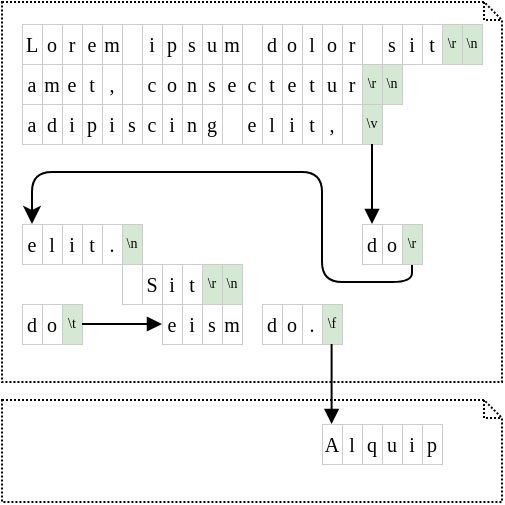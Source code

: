 <mxfile version="22.1.16" type="device">
  <diagram name="Page 1" id="Page-1">
    <mxGraphModel dx="1418" dy="940" grid="1" gridSize="10" guides="1" tooltips="1" connect="1" arrows="1" fold="1" page="1" pageScale="1" pageWidth="700" pageHeight="280" math="0" shadow="0">
      <root>
        <mxCell id="0" />
        <mxCell id="1" parent="0" />
        <mxCell id="PPOAraZDvmBpzZdARjmW-154" value="" style="shape=note;size=9;whiteSpace=wrap;html=1;fillColor=none;dashed=1;dashPattern=1 1;fontSize=10;fontFamily=Lucida Console;" parent="1" vertex="1">
          <mxGeometry x="230" y="10" width="250" height="190" as="geometry" />
        </mxCell>
        <mxCell id="PPOAraZDvmBpzZdARjmW-23" value="L" style="rounded=0;whiteSpace=wrap;html=1;gradientColor=none;fillColor=none;strokeColor=#CCCCCC;fontSize=10;fontFamily=Lucida Console;strokeWidth=0.5;" parent="1" vertex="1">
          <mxGeometry x="240" y="21" width="10" height="20" as="geometry" />
        </mxCell>
        <mxCell id="PPOAraZDvmBpzZdARjmW-24" value="o" style="rounded=0;whiteSpace=wrap;html=1;gradientColor=none;fillColor=none;strokeColor=#CCCCCC;fontSize=10;fontFamily=Lucida Console;strokeWidth=0.5;" parent="1" vertex="1">
          <mxGeometry x="250" y="21" width="10" height="20" as="geometry" />
        </mxCell>
        <mxCell id="PPOAraZDvmBpzZdARjmW-25" value="r" style="rounded=0;whiteSpace=wrap;html=1;gradientColor=none;fillColor=none;strokeColor=#CCCCCC;fontSize=10;fontFamily=Lucida Console;strokeWidth=0.5;" parent="1" vertex="1">
          <mxGeometry x="260" y="21" width="10" height="20" as="geometry" />
        </mxCell>
        <mxCell id="PPOAraZDvmBpzZdARjmW-26" value="e" style="rounded=0;whiteSpace=wrap;html=1;gradientColor=none;fillColor=none;strokeColor=#CCCCCC;fontSize=10;fontFamily=Lucida Console;strokeWidth=0.5;" parent="1" vertex="1">
          <mxGeometry x="270" y="21" width="10" height="20" as="geometry" />
        </mxCell>
        <mxCell id="PPOAraZDvmBpzZdARjmW-27" value="m" style="rounded=0;whiteSpace=wrap;html=1;gradientColor=none;fillColor=none;strokeColor=#CCCCCC;fontSize=10;fontFamily=Lucida Console;strokeWidth=0.5;" parent="1" vertex="1">
          <mxGeometry x="280" y="21" width="10" height="20" as="geometry" />
        </mxCell>
        <mxCell id="PPOAraZDvmBpzZdARjmW-28" value="&amp;nbsp;" style="rounded=0;whiteSpace=wrap;html=1;gradientColor=none;fillColor=none;strokeColor=#CCCCCC;fontSize=10;fontFamily=Lucida Console;strokeWidth=0.5;" parent="1" vertex="1">
          <mxGeometry x="290" y="21" width="10" height="20" as="geometry" />
        </mxCell>
        <mxCell id="PPOAraZDvmBpzZdARjmW-29" value="i" style="rounded=0;whiteSpace=wrap;html=1;gradientColor=none;fillColor=none;strokeColor=#CCCCCC;fontSize=10;fontFamily=Lucida Console;strokeWidth=0.5;" parent="1" vertex="1">
          <mxGeometry x="300" y="21" width="10" height="20" as="geometry" />
        </mxCell>
        <mxCell id="PPOAraZDvmBpzZdARjmW-30" value="p" style="rounded=0;whiteSpace=wrap;html=1;gradientColor=none;fillColor=none;strokeColor=#CCCCCC;fontSize=10;fontFamily=Lucida Console;strokeWidth=0.5;" parent="1" vertex="1">
          <mxGeometry x="310" y="21" width="10" height="20" as="geometry" />
        </mxCell>
        <mxCell id="PPOAraZDvmBpzZdARjmW-31" value="s" style="rounded=0;whiteSpace=wrap;html=1;gradientColor=none;fillColor=none;strokeColor=#CCCCCC;fontSize=10;fontFamily=Lucida Console;strokeWidth=0.5;" parent="1" vertex="1">
          <mxGeometry x="320" y="21" width="10" height="20" as="geometry" />
        </mxCell>
        <mxCell id="PPOAraZDvmBpzZdARjmW-32" value="u" style="rounded=0;whiteSpace=wrap;html=1;gradientColor=none;fillColor=none;strokeColor=#CCCCCC;fontSize=10;fontFamily=Lucida Console;strokeWidth=0.5;" parent="1" vertex="1">
          <mxGeometry x="330" y="21" width="10" height="20" as="geometry" />
        </mxCell>
        <mxCell id="PPOAraZDvmBpzZdARjmW-33" value="m" style="rounded=0;whiteSpace=wrap;html=1;gradientColor=none;fillColor=none;strokeColor=#CCCCCC;fontSize=10;fontFamily=Lucida Console;strokeWidth=0.5;" parent="1" vertex="1">
          <mxGeometry x="340" y="21" width="10" height="20" as="geometry" />
        </mxCell>
        <mxCell id="PPOAraZDvmBpzZdARjmW-34" value="&amp;nbsp;" style="rounded=0;whiteSpace=wrap;html=1;gradientColor=none;fillColor=none;strokeColor=#CCCCCC;fontSize=10;fontFamily=Lucida Console;strokeWidth=0.5;" parent="1" vertex="1">
          <mxGeometry x="350" y="21" width="10" height="20" as="geometry" />
        </mxCell>
        <mxCell id="PPOAraZDvmBpzZdARjmW-35" value="d" style="rounded=0;whiteSpace=wrap;html=1;gradientColor=none;fillColor=none;strokeColor=#CCCCCC;fontSize=10;fontFamily=Lucida Console;strokeWidth=0.5;" parent="1" vertex="1">
          <mxGeometry x="360" y="21" width="10" height="20" as="geometry" />
        </mxCell>
        <mxCell id="PPOAraZDvmBpzZdARjmW-36" value="o" style="rounded=0;whiteSpace=wrap;html=1;gradientColor=none;fillColor=none;strokeColor=#CCCCCC;fontSize=10;fontFamily=Lucida Console;strokeWidth=0.5;" parent="1" vertex="1">
          <mxGeometry x="370" y="21" width="10" height="20" as="geometry" />
        </mxCell>
        <mxCell id="PPOAraZDvmBpzZdARjmW-37" value="l" style="rounded=0;whiteSpace=wrap;html=1;gradientColor=none;fillColor=none;strokeColor=#CCCCCC;fontSize=10;fontFamily=Lucida Console;strokeWidth=0.5;" parent="1" vertex="1">
          <mxGeometry x="380" y="21" width="10" height="20" as="geometry" />
        </mxCell>
        <mxCell id="PPOAraZDvmBpzZdARjmW-38" value="o" style="rounded=0;whiteSpace=wrap;html=1;gradientColor=none;fillColor=none;strokeColor=#CCCCCC;fontSize=10;fontFamily=Lucida Console;strokeWidth=0.5;" parent="1" vertex="1">
          <mxGeometry x="390" y="21" width="10" height="20" as="geometry" />
        </mxCell>
        <mxCell id="PPOAraZDvmBpzZdARjmW-39" value="r" style="rounded=0;whiteSpace=wrap;html=1;gradientColor=none;fillColor=none;strokeColor=#CCCCCC;fontSize=10;fontFamily=Lucida Console;strokeWidth=0.5;" parent="1" vertex="1">
          <mxGeometry x="400" y="21" width="10" height="20" as="geometry" />
        </mxCell>
        <mxCell id="PPOAraZDvmBpzZdARjmW-40" value="&amp;nbsp;" style="rounded=0;whiteSpace=wrap;html=1;gradientColor=none;fillColor=none;strokeColor=#CCCCCC;fontSize=10;fontFamily=Lucida Console;strokeWidth=0.5;" parent="1" vertex="1">
          <mxGeometry x="410" y="21" width="10" height="20" as="geometry" />
        </mxCell>
        <mxCell id="PPOAraZDvmBpzZdARjmW-41" value="s" style="rounded=0;whiteSpace=wrap;html=1;gradientColor=none;fillColor=none;strokeColor=#CCCCCC;fontSize=10;fontFamily=Lucida Console;strokeWidth=0.5;" parent="1" vertex="1">
          <mxGeometry x="420" y="21" width="10" height="20" as="geometry" />
        </mxCell>
        <mxCell id="PPOAraZDvmBpzZdARjmW-42" value="i" style="rounded=0;whiteSpace=wrap;html=1;gradientColor=none;fillColor=none;strokeColor=#CCCCCC;fontSize=10;fontFamily=Lucida Console;strokeWidth=0.5;" parent="1" vertex="1">
          <mxGeometry x="430" y="21" width="10" height="20" as="geometry" />
        </mxCell>
        <mxCell id="PPOAraZDvmBpzZdARjmW-43" value="t" style="rounded=0;whiteSpace=wrap;html=1;gradientColor=none;fillColor=none;strokeColor=#CCCCCC;fontSize=10;fontFamily=Lucida Console;strokeWidth=0.5;" parent="1" vertex="1">
          <mxGeometry x="440" y="21" width="10" height="20" as="geometry" />
        </mxCell>
        <mxCell id="PPOAraZDvmBpzZdARjmW-44" value="\r" style="rounded=0;whiteSpace=wrap;html=1;fillColor=#d5e8d4;strokeColor=#CCCCCC;fontSize=7;fontFamily=Lucida Console;strokeWidth=0.5;" parent="1" vertex="1">
          <mxGeometry x="450" y="21" width="10" height="20" as="geometry" />
        </mxCell>
        <mxCell id="PPOAraZDvmBpzZdARjmW-53" value="a" style="rounded=0;whiteSpace=wrap;html=1;gradientColor=none;fillColor=none;strokeColor=#CCCCCC;fontSize=10;fontFamily=Lucida Console;strokeWidth=0.5;" parent="1" vertex="1">
          <mxGeometry x="240" y="41" width="10" height="20" as="geometry" />
        </mxCell>
        <mxCell id="PPOAraZDvmBpzZdARjmW-54" value="m" style="rounded=0;whiteSpace=wrap;html=1;gradientColor=none;fillColor=none;strokeColor=#CCCCCC;fontSize=10;fontFamily=Lucida Console;strokeWidth=0.5;" parent="1" vertex="1">
          <mxGeometry x="250" y="41" width="10" height="20" as="geometry" />
        </mxCell>
        <mxCell id="PPOAraZDvmBpzZdARjmW-55" value="e" style="rounded=0;whiteSpace=wrap;html=1;gradientColor=none;fillColor=none;strokeColor=#CCCCCC;fontSize=10;fontFamily=Lucida Console;strokeWidth=0.5;" parent="1" vertex="1">
          <mxGeometry x="260" y="41" width="10" height="20" as="geometry" />
        </mxCell>
        <mxCell id="PPOAraZDvmBpzZdARjmW-56" value="t" style="rounded=0;whiteSpace=wrap;html=1;gradientColor=none;fillColor=none;strokeColor=#CCCCCC;fontSize=10;fontFamily=Lucida Console;strokeWidth=0.5;" parent="1" vertex="1">
          <mxGeometry x="270" y="41" width="10" height="20" as="geometry" />
        </mxCell>
        <mxCell id="PPOAraZDvmBpzZdARjmW-57" value="," style="rounded=0;whiteSpace=wrap;html=1;gradientColor=none;fillColor=none;strokeColor=#CCCCCC;fontSize=10;fontFamily=Lucida Console;strokeWidth=0.5;" parent="1" vertex="1">
          <mxGeometry x="280" y="41" width="10" height="20" as="geometry" />
        </mxCell>
        <mxCell id="PPOAraZDvmBpzZdARjmW-58" value="&amp;nbsp;" style="rounded=0;whiteSpace=wrap;html=1;gradientColor=none;fillColor=none;strokeColor=#CCCCCC;fontSize=10;fontFamily=Lucida Console;strokeWidth=0.5;" parent="1" vertex="1">
          <mxGeometry x="290" y="41" width="10" height="20" as="geometry" />
        </mxCell>
        <mxCell id="PPOAraZDvmBpzZdARjmW-59" value="c" style="rounded=0;whiteSpace=wrap;html=1;gradientColor=none;fillColor=none;strokeColor=#CCCCCC;fontSize=10;fontFamily=Lucida Console;strokeWidth=0.5;" parent="1" vertex="1">
          <mxGeometry x="300" y="41" width="10" height="20" as="geometry" />
        </mxCell>
        <mxCell id="PPOAraZDvmBpzZdARjmW-60" value="o" style="rounded=0;whiteSpace=wrap;html=1;gradientColor=none;fillColor=none;strokeColor=#CCCCCC;fontSize=10;fontFamily=Lucida Console;strokeWidth=0.5;" parent="1" vertex="1">
          <mxGeometry x="310" y="41" width="10" height="20" as="geometry" />
        </mxCell>
        <mxCell id="PPOAraZDvmBpzZdARjmW-61" value="n" style="rounded=0;whiteSpace=wrap;html=1;gradientColor=none;fillColor=none;strokeColor=#CCCCCC;fontSize=10;fontFamily=Lucida Console;strokeWidth=0.5;" parent="1" vertex="1">
          <mxGeometry x="320" y="41" width="10" height="20" as="geometry" />
        </mxCell>
        <mxCell id="PPOAraZDvmBpzZdARjmW-62" value="s" style="rounded=0;whiteSpace=wrap;html=1;gradientColor=none;fillColor=none;strokeColor=#CCCCCC;fontSize=10;fontFamily=Lucida Console;strokeWidth=0.5;" parent="1" vertex="1">
          <mxGeometry x="330" y="41" width="10" height="20" as="geometry" />
        </mxCell>
        <mxCell id="PPOAraZDvmBpzZdARjmW-63" value="e" style="rounded=0;whiteSpace=wrap;html=1;gradientColor=none;fillColor=none;strokeColor=#CCCCCC;fontSize=10;fontFamily=Lucida Console;strokeWidth=0.5;" parent="1" vertex="1">
          <mxGeometry x="340" y="41" width="10" height="20" as="geometry" />
        </mxCell>
        <mxCell id="PPOAraZDvmBpzZdARjmW-64" value="c" style="rounded=0;whiteSpace=wrap;html=1;gradientColor=none;fillColor=none;strokeColor=#CCCCCC;fontSize=10;fontFamily=Lucida Console;strokeWidth=0.5;" parent="1" vertex="1">
          <mxGeometry x="350" y="41" width="10" height="20" as="geometry" />
        </mxCell>
        <mxCell id="PPOAraZDvmBpzZdARjmW-65" value="t" style="rounded=0;whiteSpace=wrap;html=1;gradientColor=none;fillColor=none;strokeColor=#CCCCCC;fontSize=10;fontFamily=Lucida Console;strokeWidth=0.5;" parent="1" vertex="1">
          <mxGeometry x="360" y="41" width="10" height="20" as="geometry" />
        </mxCell>
        <mxCell id="PPOAraZDvmBpzZdARjmW-66" value="e" style="rounded=0;whiteSpace=wrap;html=1;gradientColor=none;fillColor=none;strokeColor=#CCCCCC;fontSize=10;fontFamily=Lucida Console;strokeWidth=0.5;" parent="1" vertex="1">
          <mxGeometry x="370" y="41" width="10" height="20" as="geometry" />
        </mxCell>
        <mxCell id="PPOAraZDvmBpzZdARjmW-67" value="t" style="rounded=0;whiteSpace=wrap;html=1;gradientColor=none;fillColor=none;strokeColor=#CCCCCC;fontSize=10;fontFamily=Lucida Console;strokeWidth=0.5;" parent="1" vertex="1">
          <mxGeometry x="380" y="41" width="10" height="20" as="geometry" />
        </mxCell>
        <mxCell id="PPOAraZDvmBpzZdARjmW-68" value="u" style="rounded=0;whiteSpace=wrap;html=1;gradientColor=none;fillColor=none;strokeColor=#CCCCCC;fontSize=10;fontFamily=Lucida Console;strokeWidth=0.5;" parent="1" vertex="1">
          <mxGeometry x="390" y="41" width="10" height="20" as="geometry" />
        </mxCell>
        <mxCell id="PPOAraZDvmBpzZdARjmW-69" value="r" style="rounded=0;whiteSpace=wrap;html=1;gradientColor=none;fillColor=none;strokeColor=#CCCCCC;fontSize=10;fontFamily=Lucida Console;strokeWidth=0.5;" parent="1" vertex="1">
          <mxGeometry x="400" y="41" width="10" height="20" as="geometry" />
        </mxCell>
        <mxCell id="PPOAraZDvmBpzZdARjmW-75" value="\r" style="rounded=0;whiteSpace=wrap;html=1;fillColor=#d5e8d4;strokeColor=#CCCCCC;fontSize=7;fontFamily=Lucida Console;strokeWidth=0.5;" parent="1" vertex="1">
          <mxGeometry x="410" y="41" width="10" height="20" as="geometry" />
        </mxCell>
        <mxCell id="PPOAraZDvmBpzZdARjmW-76" value="a" style="rounded=0;whiteSpace=wrap;html=1;gradientColor=none;fillColor=none;strokeColor=#CCCCCC;fontSize=10;fontFamily=Lucida Console;strokeWidth=0.5;" parent="1" vertex="1">
          <mxGeometry x="240" y="61" width="10" height="20" as="geometry" />
        </mxCell>
        <mxCell id="PPOAraZDvmBpzZdARjmW-77" value="d" style="rounded=0;whiteSpace=wrap;html=1;gradientColor=none;fillColor=none;strokeColor=#CCCCCC;fontSize=10;fontFamily=Lucida Console;strokeWidth=0.5;" parent="1" vertex="1">
          <mxGeometry x="250" y="61" width="10" height="20" as="geometry" />
        </mxCell>
        <mxCell id="PPOAraZDvmBpzZdARjmW-78" value="i" style="rounded=0;whiteSpace=wrap;html=1;gradientColor=none;fillColor=none;strokeColor=#CCCCCC;fontSize=10;fontFamily=Lucida Console;strokeWidth=0.5;" parent="1" vertex="1">
          <mxGeometry x="260" y="61" width="10" height="20" as="geometry" />
        </mxCell>
        <mxCell id="PPOAraZDvmBpzZdARjmW-79" value="p" style="rounded=0;whiteSpace=wrap;html=1;gradientColor=none;fillColor=none;strokeColor=#CCCCCC;fontSize=10;fontFamily=Lucida Console;strokeWidth=0.5;" parent="1" vertex="1">
          <mxGeometry x="270" y="61" width="10" height="20" as="geometry" />
        </mxCell>
        <mxCell id="PPOAraZDvmBpzZdARjmW-80" value="i" style="rounded=0;whiteSpace=wrap;html=1;gradientColor=none;fillColor=none;strokeColor=#CCCCCC;fontSize=10;fontFamily=Lucida Console;strokeWidth=0.5;" parent="1" vertex="1">
          <mxGeometry x="280" y="61" width="10" height="20" as="geometry" />
        </mxCell>
        <mxCell id="PPOAraZDvmBpzZdARjmW-81" value="s" style="rounded=0;whiteSpace=wrap;html=1;gradientColor=none;fillColor=none;strokeColor=#CCCCCC;fontSize=10;fontFamily=Lucida Console;strokeWidth=0.5;" parent="1" vertex="1">
          <mxGeometry x="290" y="61" width="10" height="20" as="geometry" />
        </mxCell>
        <mxCell id="PPOAraZDvmBpzZdARjmW-82" value="c" style="rounded=0;whiteSpace=wrap;html=1;gradientColor=none;fillColor=none;strokeColor=#CCCCCC;fontSize=10;fontFamily=Lucida Console;strokeWidth=0.5;" parent="1" vertex="1">
          <mxGeometry x="300" y="61" width="10" height="20" as="geometry" />
        </mxCell>
        <mxCell id="PPOAraZDvmBpzZdARjmW-83" value="i" style="rounded=0;whiteSpace=wrap;html=1;gradientColor=none;fillColor=none;strokeColor=#CCCCCC;fontSize=10;fontFamily=Lucida Console;strokeWidth=0.5;" parent="1" vertex="1">
          <mxGeometry x="310" y="61" width="10" height="20" as="geometry" />
        </mxCell>
        <mxCell id="PPOAraZDvmBpzZdARjmW-84" value="n" style="rounded=0;whiteSpace=wrap;html=1;gradientColor=none;fillColor=none;strokeColor=#CCCCCC;fontSize=10;fontFamily=Lucida Console;strokeWidth=0.5;" parent="1" vertex="1">
          <mxGeometry x="320" y="61" width="10" height="20" as="geometry" />
        </mxCell>
        <mxCell id="PPOAraZDvmBpzZdARjmW-85" value="g" style="rounded=0;whiteSpace=wrap;html=1;gradientColor=none;fillColor=none;strokeColor=#CCCCCC;fontSize=10;fontFamily=Lucida Console;strokeWidth=0.5;" parent="1" vertex="1">
          <mxGeometry x="330" y="61" width="10" height="20" as="geometry" />
        </mxCell>
        <mxCell id="PPOAraZDvmBpzZdARjmW-86" value="&amp;nbsp;" style="rounded=0;whiteSpace=wrap;html=1;gradientColor=none;fillColor=none;strokeColor=#CCCCCC;fontSize=10;fontFamily=Lucida Console;strokeWidth=0.5;" parent="1" vertex="1">
          <mxGeometry x="340" y="61" width="10" height="20" as="geometry" />
        </mxCell>
        <mxCell id="PPOAraZDvmBpzZdARjmW-87" value="e" style="rounded=0;whiteSpace=wrap;html=1;gradientColor=none;fillColor=none;strokeColor=#CCCCCC;fontSize=10;fontFamily=Lucida Console;strokeWidth=0.5;" parent="1" vertex="1">
          <mxGeometry x="350" y="61" width="10" height="20" as="geometry" />
        </mxCell>
        <mxCell id="PPOAraZDvmBpzZdARjmW-88" value="l" style="rounded=0;whiteSpace=wrap;html=1;gradientColor=none;fillColor=none;strokeColor=#CCCCCC;fontSize=10;fontFamily=Lucida Console;strokeWidth=0.5;" parent="1" vertex="1">
          <mxGeometry x="360" y="61" width="10" height="20" as="geometry" />
        </mxCell>
        <mxCell id="PPOAraZDvmBpzZdARjmW-89" value="i" style="rounded=0;whiteSpace=wrap;html=1;gradientColor=none;fillColor=none;strokeColor=#CCCCCC;fontSize=10;fontFamily=Lucida Console;strokeWidth=0.5;" parent="1" vertex="1">
          <mxGeometry x="370" y="61" width="10" height="20" as="geometry" />
        </mxCell>
        <mxCell id="PPOAraZDvmBpzZdARjmW-90" value="t" style="rounded=0;whiteSpace=wrap;html=1;gradientColor=none;fillColor=none;strokeColor=#CCCCCC;fontSize=10;fontFamily=Lucida Console;strokeWidth=0.5;" parent="1" vertex="1">
          <mxGeometry x="380" y="61" width="10" height="20" as="geometry" />
        </mxCell>
        <mxCell id="PPOAraZDvmBpzZdARjmW-91" value="," style="rounded=0;whiteSpace=wrap;html=1;gradientColor=none;fillColor=none;strokeColor=#CCCCCC;fontSize=10;fontFamily=Lucida Console;strokeWidth=0.5;" parent="1" vertex="1">
          <mxGeometry x="390" y="61" width="10" height="20" as="geometry" />
        </mxCell>
        <mxCell id="PPOAraZDvmBpzZdARjmW-93" value="\v" style="rounded=0;whiteSpace=wrap;html=1;fillColor=#d5e8d4;strokeColor=#CCCCCC;fontSize=7;fontFamily=Lucida Console;strokeWidth=0.5;" parent="1" vertex="1">
          <mxGeometry x="410" y="61" width="10" height="20" as="geometry" />
        </mxCell>
        <UserObject label="" tags="Background" id="PPOAraZDvmBpzZdARjmW-94">
          <mxCell style="vsdxID=21;edgeStyle=none;startArrow=none;endArrow=block;startSize=5;endSize=5;strokeColor=#000000;spacingTop=0;spacingBottom=0;spacingLeft=0;spacingRight=0;verticalAlign=middle;html=1;labelBackgroundColor=#ffffff;rounded=0;exitX=0.5;exitY=1;exitDx=0;exitDy=0;fontSize=10;fontFamily=Lucida Console;" parent="1" source="PPOAraZDvmBpzZdARjmW-93" target="PPOAraZDvmBpzZdARjmW-111" edge="1">
            <mxGeometry relative="1" as="geometry">
              <Array as="points" />
              <mxPoint x="414.8" y="90" as="sourcePoint" />
              <mxPoint x="415" y="111" as="targetPoint" />
            </mxGeometry>
          </mxCell>
        </UserObject>
        <mxCell id="PPOAraZDvmBpzZdARjmW-111" value="d" style="rounded=0;whiteSpace=wrap;html=1;gradientColor=none;fillColor=none;strokeColor=#CCCCCC;fontSize=10;fontFamily=Lucida Console;strokeWidth=0.5;" parent="1" vertex="1">
          <mxGeometry x="410" y="121" width="10" height="20" as="geometry" />
        </mxCell>
        <mxCell id="PPOAraZDvmBpzZdARjmW-112" value="o" style="rounded=0;whiteSpace=wrap;html=1;gradientColor=none;fillColor=none;strokeColor=#CCCCCC;fontSize=10;fontFamily=Lucida Console;strokeWidth=0.5;" parent="1" vertex="1">
          <mxGeometry x="420" y="121" width="10" height="20" as="geometry" />
        </mxCell>
        <mxCell id="PPOAraZDvmBpzZdARjmW-124" style="edgeStyle=orthogonalEdgeStyle;rounded=1;orthogonalLoop=1;jettySize=auto;html=1;exitX=0.5;exitY=1;exitDx=0;exitDy=0;entryX=0.5;entryY=0;entryDx=0;entryDy=0;fontSize=10;fontFamily=Lucida Console;" parent="1" source="PPOAraZDvmBpzZdARjmW-116" target="PPOAraZDvmBpzZdARjmW-120" edge="1">
          <mxGeometry relative="1" as="geometry">
            <Array as="points">
              <mxPoint x="435" y="150" />
              <mxPoint x="390" y="150" />
              <mxPoint x="390" y="95" />
              <mxPoint x="245" y="95" />
            </Array>
          </mxGeometry>
        </mxCell>
        <mxCell id="PPOAraZDvmBpzZdARjmW-116" value="\r" style="rounded=0;whiteSpace=wrap;html=1;fillColor=#d5e8d4;strokeColor=#CCCCCC;fontSize=7;fontFamily=Lucida Console;strokeWidth=0.5;" parent="1" vertex="1">
          <mxGeometry x="430" y="121" width="10" height="20" as="geometry" />
        </mxCell>
        <mxCell id="PPOAraZDvmBpzZdARjmW-117" value="&amp;nbsp;" style="rounded=0;whiteSpace=wrap;html=1;gradientColor=none;fillColor=none;strokeColor=#CCCCCC;fontSize=10;fontFamily=Lucida Console;strokeWidth=0.5;" parent="1" vertex="1">
          <mxGeometry x="400" y="61" width="10" height="20" as="geometry" />
        </mxCell>
        <mxCell id="PPOAraZDvmBpzZdARjmW-118" value="\n" style="rounded=0;whiteSpace=wrap;html=1;fillColor=#d5e8d4;strokeColor=#CCCCCC;fontSize=7;fontFamily=Lucida Console;strokeWidth=0.5;" parent="1" vertex="1">
          <mxGeometry x="460" y="21" width="10" height="20" as="geometry" />
        </mxCell>
        <mxCell id="PPOAraZDvmBpzZdARjmW-119" value="\n" style="rounded=0;whiteSpace=wrap;html=1;fillColor=#d5e8d4;strokeColor=#CCCCCC;fontSize=7;fontFamily=Lucida Console;strokeWidth=0.5;" parent="1" vertex="1">
          <mxGeometry x="420" y="41" width="10" height="20" as="geometry" />
        </mxCell>
        <mxCell id="PPOAraZDvmBpzZdARjmW-120" value="e" style="rounded=0;whiteSpace=wrap;html=1;gradientColor=none;fillColor=none;strokeColor=#CCCCCC;fontSize=10;fontFamily=Lucida Console;strokeWidth=0.5;" parent="1" vertex="1">
          <mxGeometry x="240" y="121" width="10" height="20" as="geometry" />
        </mxCell>
        <mxCell id="PPOAraZDvmBpzZdARjmW-121" value="l" style="rounded=0;whiteSpace=wrap;html=1;gradientColor=none;fillColor=none;strokeColor=#CCCCCC;fontSize=10;fontFamily=Lucida Console;strokeWidth=0.5;" parent="1" vertex="1">
          <mxGeometry x="250" y="121" width="10" height="20" as="geometry" />
        </mxCell>
        <mxCell id="PPOAraZDvmBpzZdARjmW-122" value="i" style="rounded=0;whiteSpace=wrap;html=1;gradientColor=none;fillColor=none;strokeColor=#CCCCCC;fontSize=10;fontFamily=Lucida Console;strokeWidth=0.5;" parent="1" vertex="1">
          <mxGeometry x="260" y="121" width="10" height="20" as="geometry" />
        </mxCell>
        <mxCell id="PPOAraZDvmBpzZdARjmW-123" value="t" style="rounded=0;whiteSpace=wrap;html=1;gradientColor=none;fillColor=none;strokeColor=#CCCCCC;fontSize=10;fontFamily=Lucida Console;strokeWidth=0.5;" parent="1" vertex="1">
          <mxGeometry x="270" y="121" width="10" height="20" as="geometry" />
        </mxCell>
        <mxCell id="PPOAraZDvmBpzZdARjmW-126" value="\n" style="rounded=0;whiteSpace=wrap;html=1;fillColor=#d5e8d4;strokeColor=#CCCCCC;fontSize=7;fontFamily=Lucida Console;strokeWidth=0.5;" parent="1" vertex="1">
          <mxGeometry x="290" y="121" width="10" height="20" as="geometry" />
        </mxCell>
        <mxCell id="PPOAraZDvmBpzZdARjmW-129" value="." style="rounded=0;whiteSpace=wrap;html=1;gradientColor=none;fillColor=none;strokeColor=#CCCCCC;fontSize=10;fontFamily=Lucida Console;strokeWidth=0.5;" parent="1" vertex="1">
          <mxGeometry x="280" y="121" width="10" height="20" as="geometry" />
        </mxCell>
        <mxCell id="PPOAraZDvmBpzZdARjmW-130" value="&amp;nbsp;" style="rounded=0;whiteSpace=wrap;html=1;gradientColor=none;fillColor=none;strokeColor=#CCCCCC;fontSize=10;fontFamily=Lucida Console;strokeWidth=0.5;" parent="1" vertex="1">
          <mxGeometry x="290" y="141" width="10" height="20" as="geometry" />
        </mxCell>
        <mxCell id="PPOAraZDvmBpzZdARjmW-131" value="S" style="rounded=0;whiteSpace=wrap;html=1;gradientColor=none;fillColor=none;strokeColor=#CCCCCC;fontSize=10;fontFamily=Lucida Console;strokeWidth=0.5;" parent="1" vertex="1">
          <mxGeometry x="300" y="141" width="10" height="20" as="geometry" />
        </mxCell>
        <mxCell id="PPOAraZDvmBpzZdARjmW-132" value="i" style="rounded=0;whiteSpace=wrap;html=1;gradientColor=none;fillColor=none;strokeColor=#CCCCCC;fontSize=10;fontFamily=Lucida Console;strokeWidth=0.5;" parent="1" vertex="1">
          <mxGeometry x="310" y="141" width="10" height="20" as="geometry" />
        </mxCell>
        <mxCell id="PPOAraZDvmBpzZdARjmW-133" value="t" style="rounded=0;whiteSpace=wrap;html=1;gradientColor=none;fillColor=none;strokeColor=#CCCCCC;fontSize=10;fontFamily=Lucida Console;strokeWidth=0.5;" parent="1" vertex="1">
          <mxGeometry x="320" y="141" width="10" height="20" as="geometry" />
        </mxCell>
        <mxCell id="PPOAraZDvmBpzZdARjmW-134" value="\r" style="rounded=0;whiteSpace=wrap;html=1;fillColor=#d5e8d4;strokeColor=#CCCCCC;fontSize=7;fontFamily=Lucida Console;strokeWidth=0.5;" parent="1" vertex="1">
          <mxGeometry x="330" y="141" width="10" height="20" as="geometry" />
        </mxCell>
        <mxCell id="PPOAraZDvmBpzZdARjmW-135" value="\n" style="rounded=0;whiteSpace=wrap;html=1;fillColor=#d5e8d4;strokeColor=#CCCCCC;fontSize=7;fontFamily=Lucida Console;strokeWidth=0.5;" parent="1" vertex="1">
          <mxGeometry x="340" y="141" width="10" height="20" as="geometry" />
        </mxCell>
        <mxCell id="PPOAraZDvmBpzZdARjmW-136" value="d" style="rounded=0;whiteSpace=wrap;html=1;gradientColor=none;fillColor=none;strokeColor=#CCCCCC;fontSize=10;fontFamily=Lucida Console;strokeWidth=0.5;" parent="1" vertex="1">
          <mxGeometry x="240" y="161" width="10" height="20" as="geometry" />
        </mxCell>
        <mxCell id="PPOAraZDvmBpzZdARjmW-137" value="o" style="rounded=0;whiteSpace=wrap;html=1;gradientColor=none;fillColor=none;strokeColor=#CCCCCC;fontSize=10;fontFamily=Lucida Console;strokeWidth=0.5;" parent="1" vertex="1">
          <mxGeometry x="250" y="161" width="10" height="20" as="geometry" />
        </mxCell>
        <mxCell id="PPOAraZDvmBpzZdARjmW-143" value="e" style="rounded=0;whiteSpace=wrap;html=1;gradientColor=none;fillColor=none;strokeColor=#CCCCCC;fontSize=10;fontFamily=Lucida Console;strokeWidth=0.5;" parent="1" vertex="1">
          <mxGeometry x="310" y="161" width="10" height="20" as="geometry" />
        </mxCell>
        <mxCell id="PPOAraZDvmBpzZdARjmW-144" value="i" style="rounded=0;whiteSpace=wrap;html=1;gradientColor=none;fillColor=none;strokeColor=#CCCCCC;fontSize=10;fontFamily=Lucida Console;strokeWidth=0.5;" parent="1" vertex="1">
          <mxGeometry x="320" y="161" width="10" height="20" as="geometry" />
        </mxCell>
        <mxCell id="PPOAraZDvmBpzZdARjmW-145" value="s" style="rounded=0;whiteSpace=wrap;html=1;gradientColor=none;fillColor=none;strokeColor=#CCCCCC;fontSize=10;fontFamily=Lucida Console;strokeWidth=0.5;" parent="1" vertex="1">
          <mxGeometry x="330" y="161" width="10" height="20" as="geometry" />
        </mxCell>
        <mxCell id="PPOAraZDvmBpzZdARjmW-146" value="m" style="rounded=0;whiteSpace=wrap;html=1;gradientColor=none;fillColor=none;strokeColor=#CCCCCC;fontSize=10;fontFamily=Lucida Console;strokeWidth=0.5;" parent="1" vertex="1">
          <mxGeometry x="340" y="161" width="10" height="20" as="geometry" />
        </mxCell>
        <mxCell id="PPOAraZDvmBpzZdARjmW-147" value="." style="rounded=0;whiteSpace=wrap;html=1;gradientColor=none;fillColor=none;strokeColor=#CCCCCC;fontSize=10;fontFamily=Lucida Console;strokeWidth=0.5;" parent="1" vertex="1">
          <mxGeometry x="380" y="161" width="10" height="20" as="geometry" />
        </mxCell>
        <mxCell id="PPOAraZDvmBpzZdARjmW-148" value="d" style="rounded=0;whiteSpace=wrap;html=1;gradientColor=none;fillColor=none;strokeColor=#CCCCCC;fontSize=10;fontFamily=Lucida Console;strokeWidth=0.5;" parent="1" vertex="1">
          <mxGeometry x="360" y="161" width="10" height="20" as="geometry" />
        </mxCell>
        <mxCell id="PPOAraZDvmBpzZdARjmW-149" value="o" style="rounded=0;whiteSpace=wrap;html=1;gradientColor=none;fillColor=none;strokeColor=#CCCCCC;fontSize=10;fontFamily=Lucida Console;strokeWidth=0.5;" parent="1" vertex="1">
          <mxGeometry x="370" y="161" width="10" height="20" as="geometry" />
        </mxCell>
        <mxCell id="PPOAraZDvmBpzZdARjmW-150" value="\t" style="rounded=0;whiteSpace=wrap;html=1;fillColor=#d5e8d4;strokeColor=#CCCCCC;fontSize=7;fontFamily=Lucida Console;strokeWidth=0.5;" parent="1" vertex="1">
          <mxGeometry x="260" y="161" width="10" height="20" as="geometry" />
        </mxCell>
        <UserObject label="" tags="Background" id="PPOAraZDvmBpzZdARjmW-151">
          <mxCell style="vsdxID=21;edgeStyle=none;startArrow=none;endArrow=block;startSize=5;endSize=5;strokeColor=#000000;spacingTop=0;spacingBottom=0;spacingLeft=0;spacingRight=0;verticalAlign=middle;html=1;labelBackgroundColor=#ffffff;rounded=0;exitX=1;exitY=0.5;exitDx=0;exitDy=0;entryX=0;entryY=0.5;entryDx=0;entryDy=0;fontSize=10;fontFamily=Lucida Console;" parent="1" source="PPOAraZDvmBpzZdARjmW-150" target="PPOAraZDvmBpzZdARjmW-143" edge="1">
            <mxGeometry relative="1" as="geometry">
              <Array as="points" />
              <mxPoint x="274.8" y="181" as="sourcePoint" />
              <mxPoint x="274.8" y="221" as="targetPoint" />
            </mxGeometry>
          </mxCell>
        </UserObject>
        <mxCell id="PPOAraZDvmBpzZdARjmW-155" value="" style="shape=note;size=9;whiteSpace=wrap;html=1;fillColor=none;dashed=1;dashPattern=1 1;fontSize=10;fontFamily=Lucida Console;" parent="1" vertex="1">
          <mxGeometry x="230" y="209" width="250" height="51" as="geometry" />
        </mxCell>
        <mxCell id="PPOAraZDvmBpzZdARjmW-156" value="\f" style="rounded=0;whiteSpace=wrap;html=1;fillColor=#d5e8d4;strokeColor=#CCCCCC;fontSize=7;fontFamily=Lucida Console;strokeWidth=0.5;" parent="1" vertex="1">
          <mxGeometry x="390" y="161" width="10" height="20" as="geometry" />
        </mxCell>
        <mxCell id="PPOAraZDvmBpzZdARjmW-157" value="A" style="rounded=0;whiteSpace=wrap;html=1;gradientColor=none;fillColor=none;strokeColor=#CCCCCC;fontSize=10;fontFamily=Lucida Console;strokeWidth=0.5;" parent="1" vertex="1">
          <mxGeometry x="390" y="221" width="10" height="20" as="geometry" />
        </mxCell>
        <mxCell id="PPOAraZDvmBpzZdARjmW-158" value="l" style="rounded=0;whiteSpace=wrap;html=1;gradientColor=none;fillColor=none;strokeColor=#CCCCCC;fontSize=10;fontFamily=Lucida Console;strokeWidth=0.5;" parent="1" vertex="1">
          <mxGeometry x="400" y="221" width="10" height="20" as="geometry" />
        </mxCell>
        <mxCell id="PPOAraZDvmBpzZdARjmW-159" value="q" style="rounded=0;whiteSpace=wrap;html=1;gradientColor=none;fillColor=none;strokeColor=#CCCCCC;fontSize=10;fontFamily=Lucida Console;strokeWidth=0.5;" parent="1" vertex="1">
          <mxGeometry x="410" y="221" width="10" height="20" as="geometry" />
        </mxCell>
        <mxCell id="PPOAraZDvmBpzZdARjmW-160" value="u" style="rounded=0;whiteSpace=wrap;html=1;gradientColor=none;fillColor=none;strokeColor=#CCCCCC;fontSize=10;fontFamily=Lucida Console;strokeWidth=0.5;" parent="1" vertex="1">
          <mxGeometry x="420" y="221" width="10" height="20" as="geometry" />
        </mxCell>
        <mxCell id="PPOAraZDvmBpzZdARjmW-161" value="i" style="rounded=0;whiteSpace=wrap;html=1;gradientColor=none;fillColor=none;strokeColor=#CCCCCC;fontSize=10;fontFamily=Lucida Console;strokeWidth=0.5;" parent="1" vertex="1">
          <mxGeometry x="430" y="221" width="10" height="20" as="geometry" />
        </mxCell>
        <mxCell id="PPOAraZDvmBpzZdARjmW-162" value="p" style="rounded=0;whiteSpace=wrap;html=1;gradientColor=none;fillColor=none;strokeColor=#CCCCCC;fontSize=10;fontFamily=Lucida Console;strokeWidth=0.5;" parent="1" vertex="1">
          <mxGeometry x="440" y="221" width="10" height="20" as="geometry" />
        </mxCell>
        <UserObject label="" tags="Background" id="PPOAraZDvmBpzZdARjmW-164">
          <mxCell style="vsdxID=21;edgeStyle=none;startArrow=none;endArrow=block;startSize=5;endSize=5;strokeColor=#000000;spacingTop=0;spacingBottom=0;spacingLeft=0;spacingRight=0;verticalAlign=middle;html=1;labelBackgroundColor=#ffffff;rounded=0;exitX=0.5;exitY=1;exitDx=0;exitDy=0;fontSize=10;fontFamily=Lucida Console;" parent="1" edge="1">
            <mxGeometry relative="1" as="geometry">
              <Array as="points" />
              <mxPoint x="394.8" y="181" as="sourcePoint" />
              <mxPoint x="394.8" y="221" as="targetPoint" />
            </mxGeometry>
          </mxCell>
        </UserObject>
      </root>
    </mxGraphModel>
  </diagram>
</mxfile>
